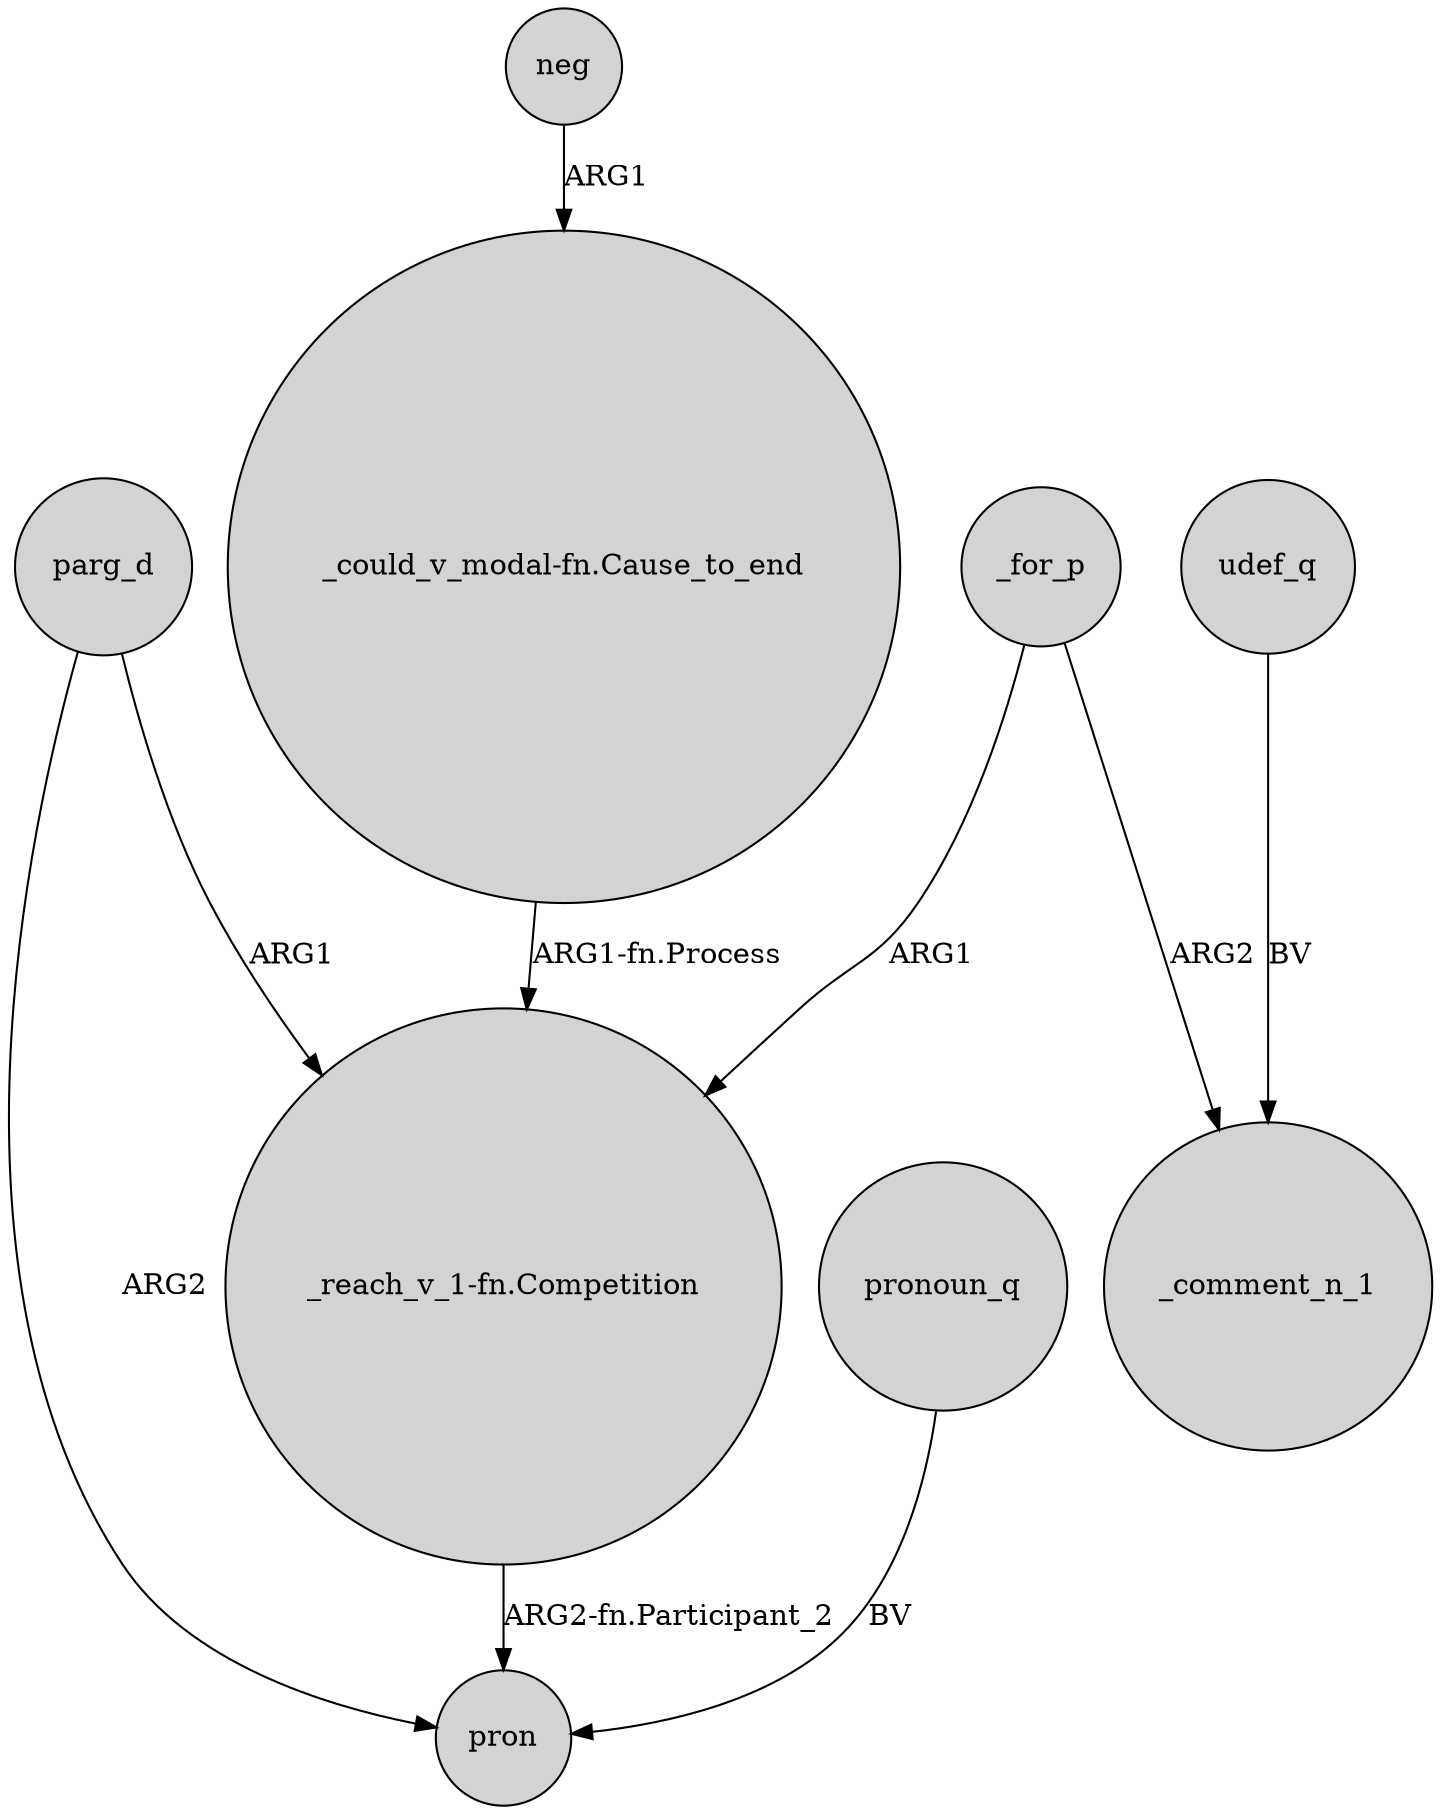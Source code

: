 digraph {
	node [shape=circle style=filled]
	neg -> "_could_v_modal-fn.Cause_to_end" [label=ARG1]
	"_reach_v_1-fn.Competition" -> pron [label="ARG2-fn.Participant_2"]
	udef_q -> _comment_n_1 [label=BV]
	parg_d -> pron [label=ARG2]
	_for_p -> "_reach_v_1-fn.Competition" [label=ARG1]
	parg_d -> "_reach_v_1-fn.Competition" [label=ARG1]
	pronoun_q -> pron [label=BV]
	"_could_v_modal-fn.Cause_to_end" -> "_reach_v_1-fn.Competition" [label="ARG1-fn.Process"]
	_for_p -> _comment_n_1 [label=ARG2]
}
